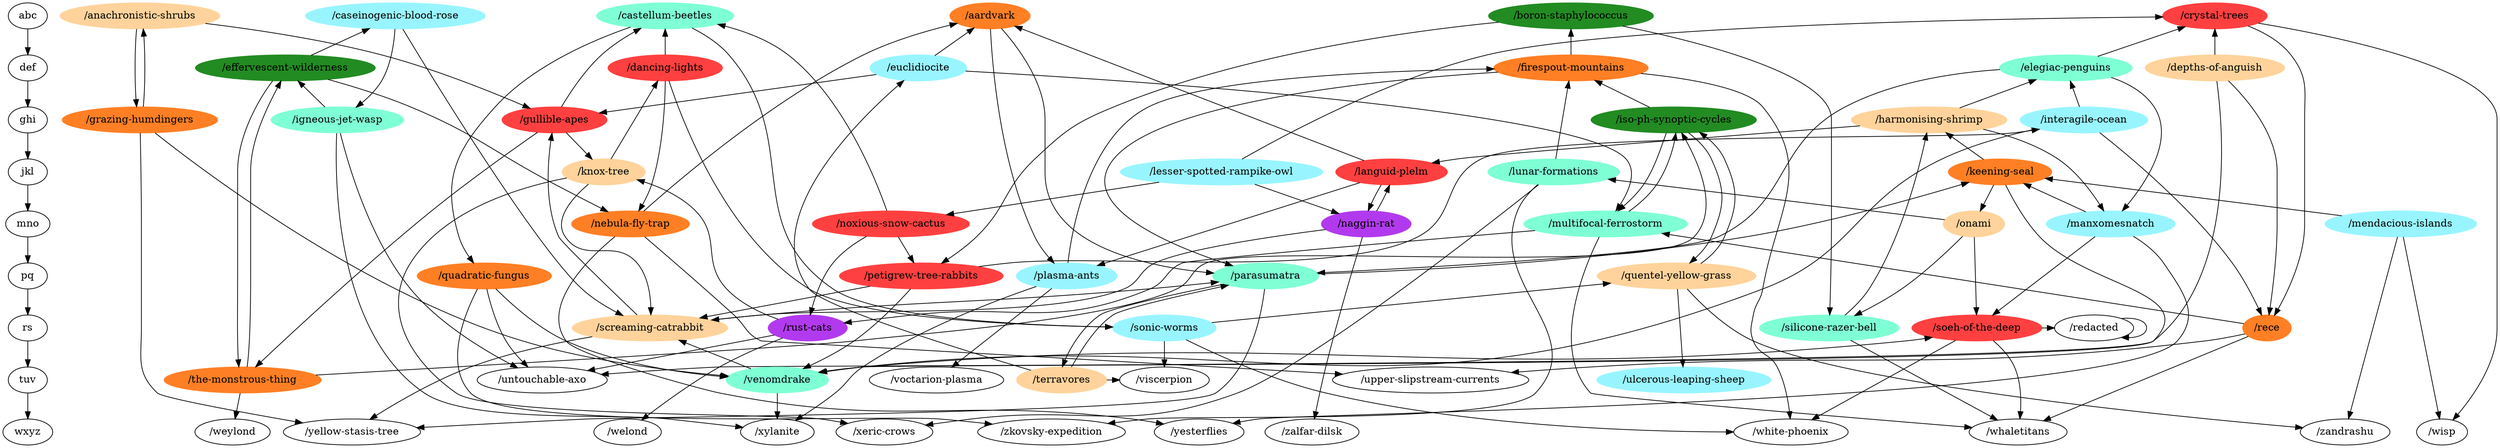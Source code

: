 digraph G {
abc->def->ghi->jkl->mno->pq->rs->tuv->wxyz;
{ rank=same;
abc;
"/boron-staphylococcus" [color=forestgreen,style=filled];
"/castellum-beetles" [color=aquamarine,style=filled];
"/crystal-trees" [color=brown1,style=filled];
"/anachronistic-shrubs" [color=burlywood1,style=filled];
"/caseinogenic-blood-rose" [color=cadetblue1,style=filled];
"/aardvark" [color=chocolate1,style=filled];
}
{ rank=same;
def;
"/effervescent-wilderness" [color=forestgreen,style=filled];
"/firespout-mountains" [color=chocolate1,style=filled];
"/dancing-lights" [color=brown1,style=filled];
"/euclidiocite" [color=cadetblue1,style=filled];
"/depths-of-anguish" [color=burlywood1,style=filled];
"/elegiac-penguins" [color=aquamarine,style=filled];
}
{ rank=same;
ghi;
"/iso-ph-synoptic-cycles" [color=forestgreen,style=filled];
"/harmonising-shrimp" [color=burlywood1,style=filled];
"/igneous-jet-wasp" [color=aquamarine,style=filled];
"/grazing-humdingers" [color=chocolate1,style=filled];
"/interagile-ocean" [color=cadetblue1,style=filled];
"/gullible-apes" [color=brown1,style=filled];
}
{ rank=same;
jkl;
"/lunar-formations" [color=aquamarine,style=filled];
"/lesser-spotted-rampike-owl" [color=cadetblue1,style=filled];
"/languid-plelm" [color=brown1,style=filled];
"/knox-tree" [color=burlywood1,style=filled];
"/keening-seal" [color=chocolate1,style=filled];
}
{ rank=same;
mno;
"/naggin-rat" [color=darkorchid2,style=filled];
"/multifocal-ferrostorm" [color=aquamarine,style=filled];
"/nebula-fly-trap" [color=chocolate1,style=filled];
"/noxious-snow-cactus" [color=brown1,style=filled];
"/mendacious-islands" [color=cadetblue1,style=filled];
"/onami" [color=burlywood1,style=filled];
"/manxomesnatch" [color=cadetblue1,style=filled];
}
{ rank=same;
pq;
"/petigrew-tree-rabbits" [color=brown1,style=filled];
"/quentel-yellow-grass" [color=burlywood1,style=filled];
"/quadratic-fungus" [color=chocolate1,style=filled];
"/parasumatra" [color=aquamarine,style=filled];
"/plasma-ants" [color=cadetblue1,style=filled];
}
{ rank=same;
rs;
"/soeh-of-the-deep" [color=brown1,style=filled];
"/rece" [color=chocolate1,style=filled];
"/rust-cats" [color=darkorchid2,style=filled];
"/sonic-worms" [color=cadetblue1,style=filled];
"/silicone-razer-bell" [color=aquamarine,style=filled];
"/redacted";
"/screaming-catrabbit" [color=burlywood1,style=filled];
}
{ rank=same;
tuv;
"/untouchable-axo";
"/upper-slipstream-currents";
"/venomdrake" [color=aquamarine,style=filled];
"/viscerpion";
"/ulcerous-leaping-sheep" [color=cadetblue1,style=filled];
"/the-monstrous-thing" [color=chocolate1,style=filled];
"/voctarion-plasma";
"/terravores" [color=burlywood1,style=filled];
}
{ rank=same;
wxyz;
"/xeric-crows";
"/zalfar-dilsk";
"/wisp";
"/welond";
"/weylond";
"/zandrashu";
"/yesterflies";
"/yellow-stasis-tree";
"/whaletitans";
"/white-phoenix";
"/xylanite";
"/zkovsky-expedition";
}
"/lunar-formations" -> "/firespout-mountains";
"/lunar-formations" -> "/xeric-crows";
"/lunar-formations" -> "/zkovsky-expedition";
"/naggin-rat" -> "/zalfar-dilsk";
"/naggin-rat" -> "/languid-plelm";
"/naggin-rat" -> "/screaming-catrabbit";
"/iso-ph-synoptic-cycles" -> "/multifocal-ferrostorm";
"/iso-ph-synoptic-cycles" -> "/firespout-mountains";
"/iso-ph-synoptic-cycles" -> "/quentel-yellow-grass";
"/multifocal-ferrostorm" -> "/iso-ph-synoptic-cycles";
"/multifocal-ferrostorm" -> "/rust-cats";
"/multifocal-ferrostorm" -> "/whaletitans";
"/effervescent-wilderness" -> "/nebula-fly-trap";
"/effervescent-wilderness" -> "/the-monstrous-thing";
"/effervescent-wilderness" -> "/caseinogenic-blood-rose";
"/harmonising-shrimp" -> "/languid-plelm";
"/harmonising-shrimp" -> "/elegiac-penguins";
"/harmonising-shrimp" -> "/manxomesnatch";
"/soeh-of-the-deep" -> "/whaletitans";
"/soeh-of-the-deep" -> "/white-phoenix";
"/soeh-of-the-deep" -> "/redacted";
"/boron-staphylococcus" -> "/petigrew-tree-rabbits";
"/boron-staphylococcus" -> "/silicone-razer-bell";
"/castellum-beetles" -> "/quadratic-fungus";
"/castellum-beetles" -> "/sonic-worms";
"/firespout-mountains" -> "/boron-staphylococcus";
"/firespout-mountains" -> "/parasumatra";
"/firespout-mountains" -> "/white-phoenix";
"/nebula-fly-trap" -> "/upper-slipstream-currents";
"/nebula-fly-trap" -> "/yesterflies";
"/nebula-fly-trap" -> "/aardvark";
"/igneous-jet-wasp" -> "/effervescent-wilderness";
"/igneous-jet-wasp" -> "/untouchable-axo";
"/igneous-jet-wasp" -> "/xylanite";
"/lesser-spotted-rampike-owl" -> "/naggin-rat";
"/lesser-spotted-rampike-owl" -> "/noxious-snow-cactus";
"/lesser-spotted-rampike-owl" -> "/crystal-trees";
"/venomdrake" -> "/soeh-of-the-deep";
"/venomdrake" -> "/xylanite";
"/venomdrake" -> "/screaming-catrabbit";
"/petigrew-tree-rabbits" -> "/venomdrake";
"/petigrew-tree-rabbits" -> "/interagile-ocean";
"/petigrew-tree-rabbits" -> "/screaming-catrabbit";
"/quentel-yellow-grass" -> "/iso-ph-synoptic-cycles";
"/quentel-yellow-grass" -> "/zandrashu";
"/quentel-yellow-grass" -> "/ulcerous-leaping-sheep";
"/noxious-snow-cactus" -> "/castellum-beetles";
"/noxious-snow-cactus" -> "/petigrew-tree-rabbits";
"/noxious-snow-cactus" -> "/rust-cats";
"/grazing-humdingers" -> "/venomdrake";
"/grazing-humdingers" -> "/yellow-stasis-tree";
"/grazing-humdingers" -> "/anachronistic-shrubs";
"/mendacious-islands" -> "/wisp";
"/mendacious-islands" -> "/zandrashu";
"/mendacious-islands" -> "/keening-seal";
"/dancing-lights" -> "/castellum-beetles";
"/dancing-lights" -> "/nebula-fly-trap";
"/dancing-lights" -> "/sonic-worms";
"/rece" -> "/multifocal-ferrostorm";
"/rece" -> "/upper-slipstream-currents";
"/rece" -> "/whaletitans";
"/languid-plelm" -> "/naggin-rat";
"/languid-plelm" -> "/plasma-ants";
"/languid-plelm" -> "/aardvark";
"/interagile-ocean" -> "/venomdrake";
"/interagile-ocean" -> "/rece";
"/interagile-ocean" -> "/elegiac-penguins";
"/quadratic-fungus" -> "/untouchable-axo";
"/quadratic-fungus" -> "/venomdrake";
"/quadratic-fungus" -> "/zkovsky-expedition";
"/rust-cats" -> "/untouchable-axo";
"/rust-cats" -> "/welond";
"/rust-cats" -> "/knox-tree";
"/euclidiocite" -> "/multifocal-ferrostorm";
"/euclidiocite" -> "/gullible-apes";
"/euclidiocite" -> "/aardvark";
"/sonic-worms" -> "/quentel-yellow-grass";
"/sonic-worms" -> "/viscerpion";
"/sonic-worms" -> "/white-phoenix";
"/crystal-trees" -> "/wisp";
"/crystal-trees" -> "/rece";
"/silicone-razer-bell" -> "/harmonising-shrimp";
"/silicone-razer-bell" -> "/whaletitans";
"/depths-of-anguish" -> "/untouchable-axo";
"/depths-of-anguish" -> "/rece";
"/depths-of-anguish" -> "/crystal-trees";
"/elegiac-penguins" -> "/crystal-trees";
"/elegiac-penguins" -> "/parasumatra";
"/elegiac-penguins" -> "/manxomesnatch";
"/the-monstrous-thing" -> "/iso-ph-synoptic-cycles";
"/the-monstrous-thing" -> "/effervescent-wilderness";
"/the-monstrous-thing" -> "/weylond";
"/onami" -> "/lunar-formations";
"/onami" -> "/soeh-of-the-deep";
"/onami" -> "/silicone-razer-bell";
"/gullible-apes" -> "/castellum-beetles";
"/gullible-apes" -> "/the-monstrous-thing";
"/gullible-apes" -> "/knox-tree";
"/knox-tree" -> "/xeric-crows";
"/knox-tree" -> "/dancing-lights";
"/knox-tree" -> "/screaming-catrabbit";
"/parasumatra" -> "/yellow-stasis-tree";
"/parasumatra" -> "/keening-seal";
"/parasumatra" -> "/terravores";
"/manxomesnatch" -> "/soeh-of-the-deep";
"/manxomesnatch" -> "/yesterflies";
"/manxomesnatch" -> "/keening-seal";
"/redacted" -> "/redacted";
"/plasma-ants" -> "/firespout-mountains";
"/plasma-ants" -> "/xylanite";
"/plasma-ants" -> "/voctarion-plasma";
"/anachronistic-shrubs" -> "/grazing-humdingers";
"/anachronistic-shrubs" -> "/gullible-apes";
"/keening-seal" -> "/harmonising-shrimp";
"/keening-seal" -> "/venomdrake";
"/keening-seal" -> "/onami";
"/caseinogenic-blood-rose" -> "/igneous-jet-wasp";
"/caseinogenic-blood-rose" -> "/screaming-catrabbit";
"/terravores" -> "/viscerpion";
"/terravores" -> "/euclidiocite";
"/terravores" -> "/parasumatra";
"/screaming-catrabbit" -> "/yellow-stasis-tree";
"/screaming-catrabbit" -> "/gullible-apes";
"/screaming-catrabbit" -> "/parasumatra";
"/aardvark" -> "/parasumatra";
"/aardvark" -> "/plasma-ants";
}

